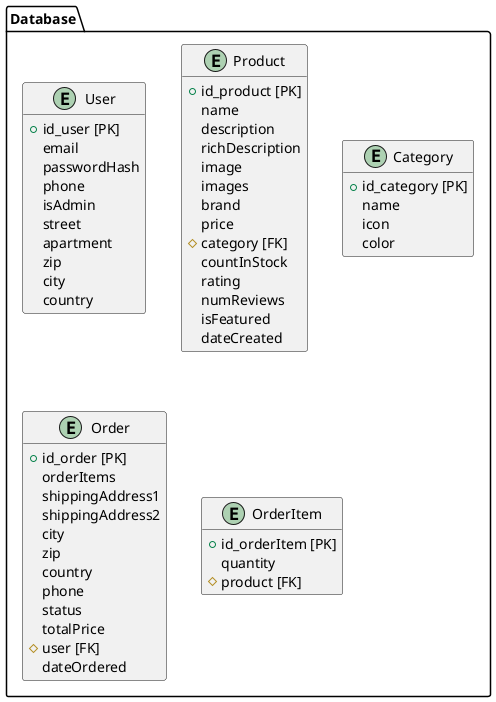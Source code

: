 @startuml

hide empty members
hide empty attributes

package "Database" {

  entity User {
    +id_user [PK]
    email
    passwordHash
    phone
    isAdmin
    street
    apartment
    zip
    city
    country
  }
  entity Product {
    +id_product [PK]
    name
    description
    richDescription
    image
    images
    brand
    price
    #category [FK]
    countInStock
    rating
    numReviews
    isFeatured
    dateCreated
  }

  entity "Category" {
    +id_category [PK]
    name
    icon
    color
  }

  entity "Order" {
    +id_order [PK]
    orderItems
    shippingAddress1
    shippingAddress2
    city
    zip
    country
    phone
    status
    totalPrice
    #user [FK]
    dateOrdered
  }

  entity "OrderItem" {
    +id_orderItem [PK]
    quantity
    #product [FK]
  }
}

@enduml